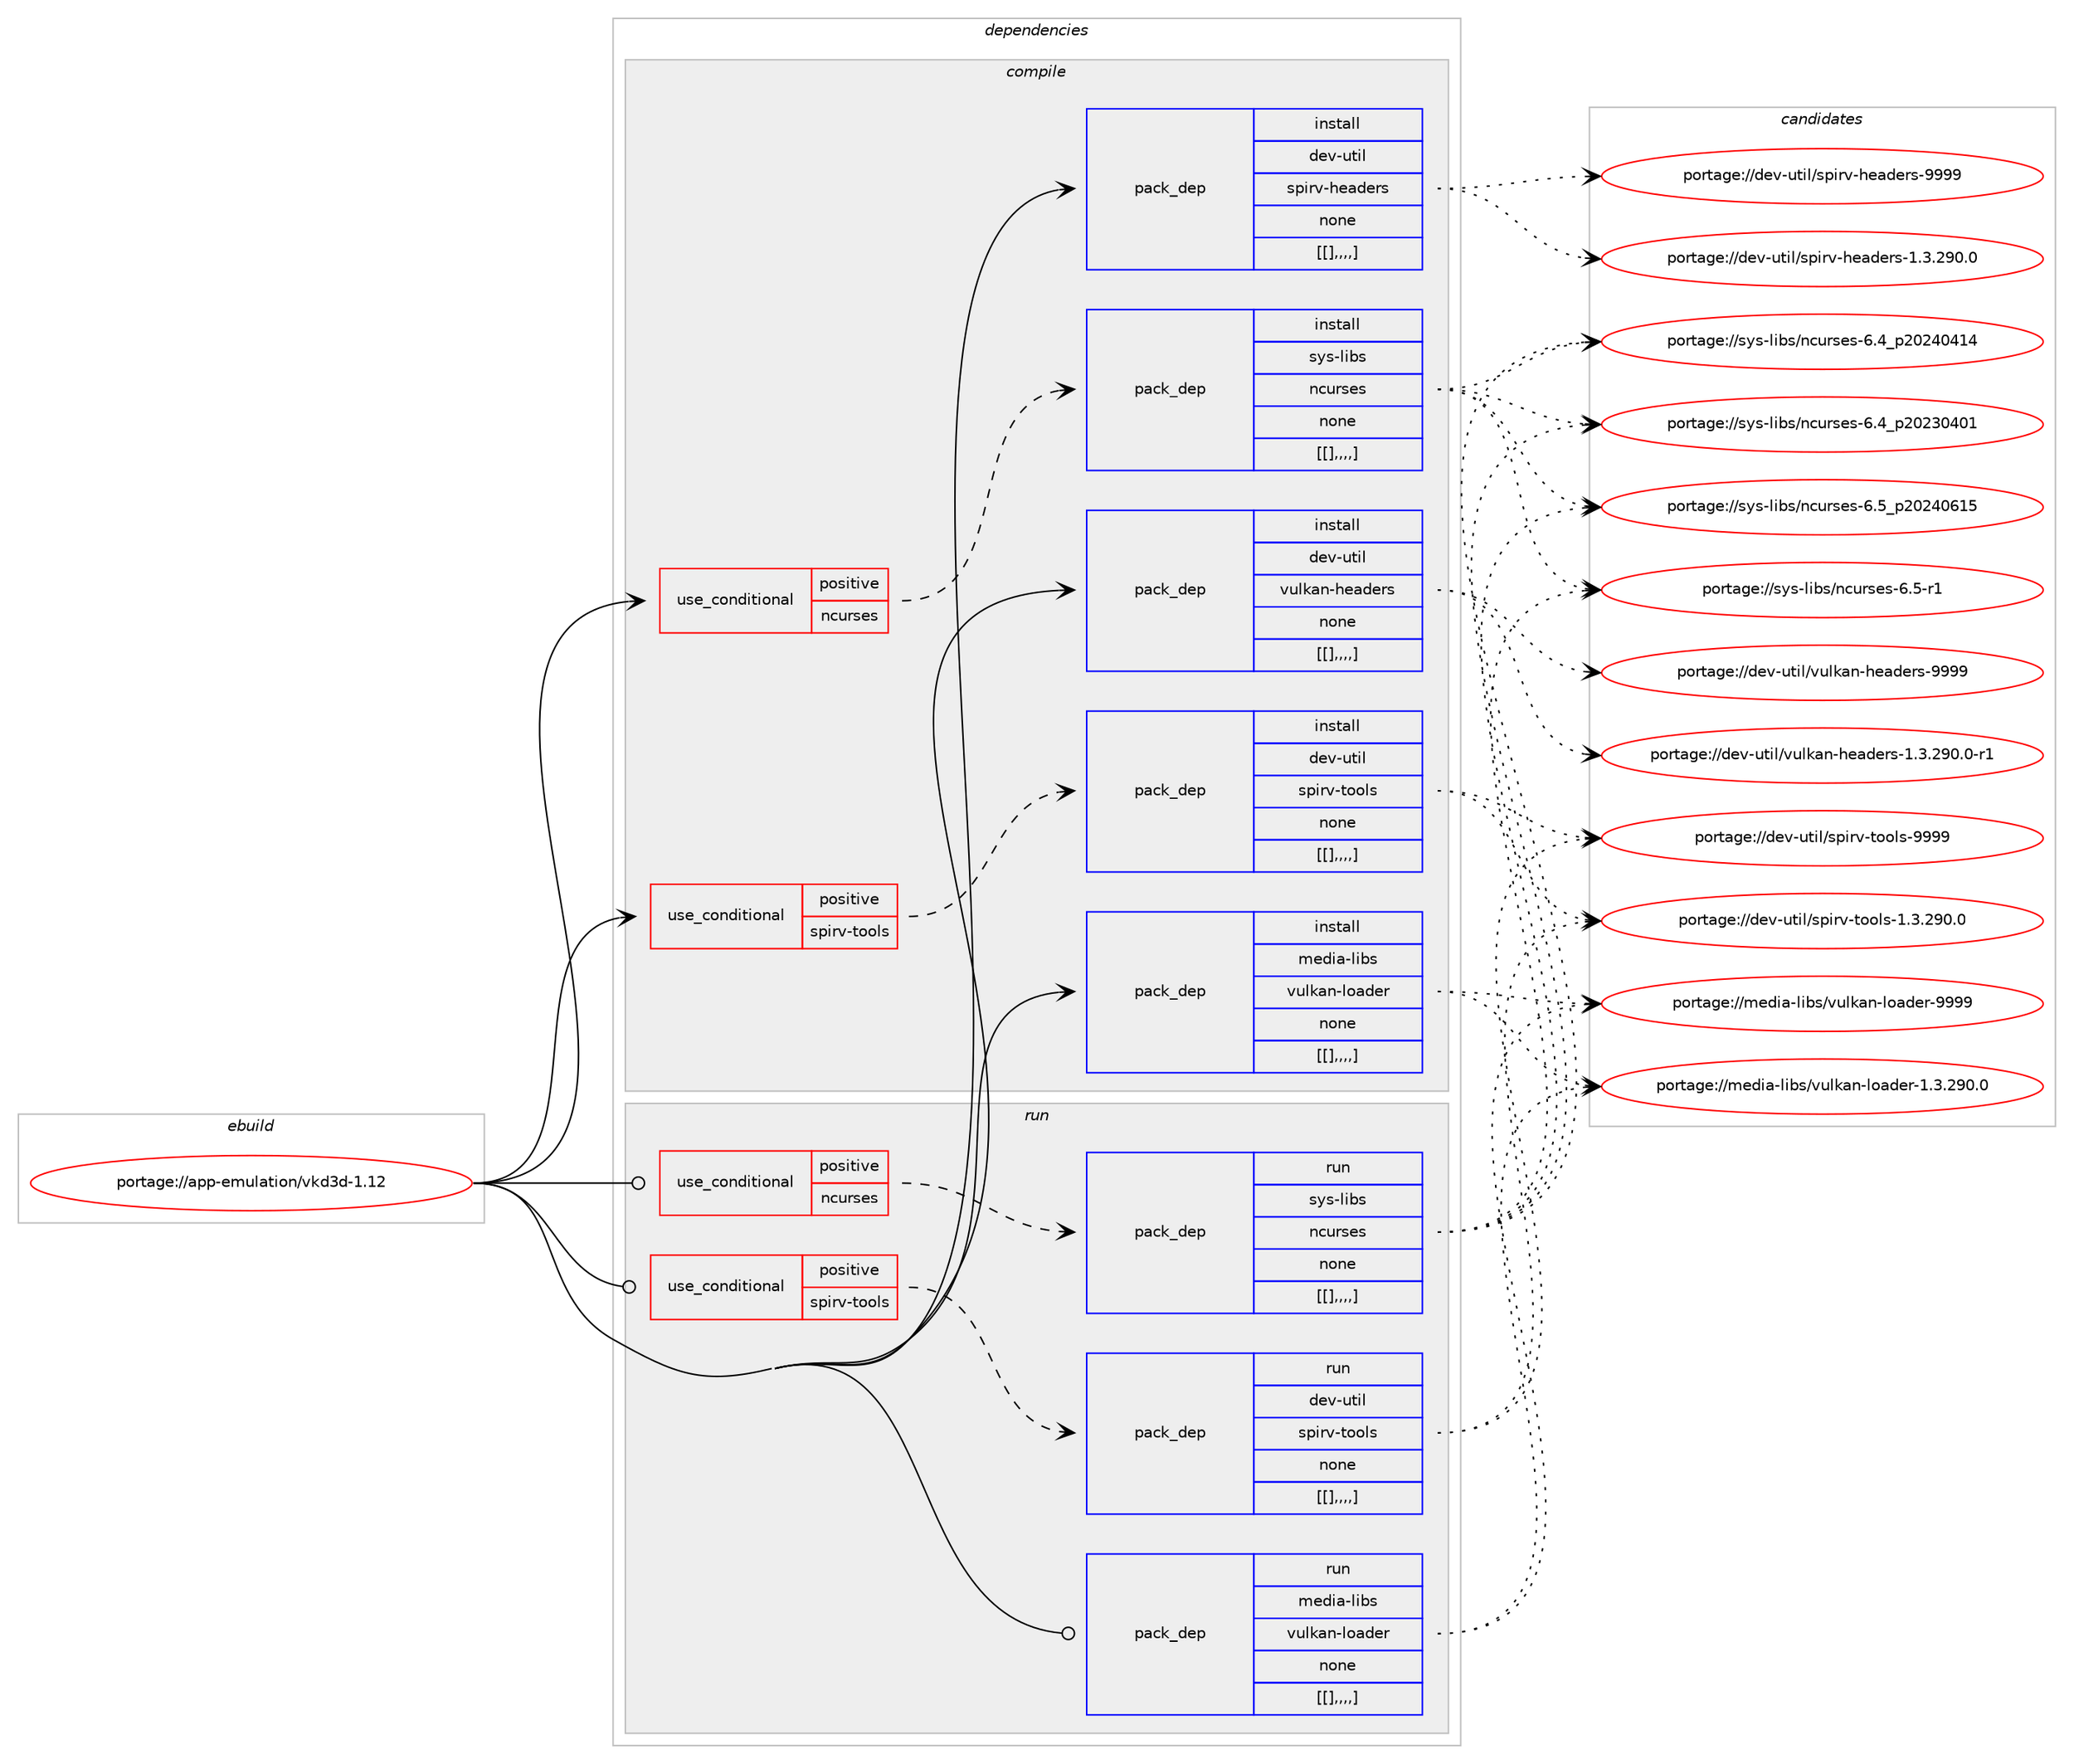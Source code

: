 digraph prolog {

# *************
# Graph options
# *************

newrank=true;
concentrate=true;
compound=true;
graph [rankdir=LR,fontname=Helvetica,fontsize=10,ranksep=1.5];#, ranksep=2.5, nodesep=0.2];
edge  [arrowhead=vee];
node  [fontname=Helvetica,fontsize=10];

# **********
# The ebuild
# **********

subgraph cluster_leftcol {
color=gray;
label=<<i>ebuild</i>>;
id [label="portage://app-emulation/vkd3d-1.12", color=red, width=4, href="../app-emulation/vkd3d-1.12.svg"];
}

# ****************
# The dependencies
# ****************

subgraph cluster_midcol {
color=gray;
label=<<i>dependencies</i>>;
subgraph cluster_compile {
fillcolor="#eeeeee";
style=filled;
label=<<i>compile</i>>;
subgraph cond9572 {
dependency33307 [label=<<TABLE BORDER="0" CELLBORDER="1" CELLSPACING="0" CELLPADDING="4"><TR><TD ROWSPAN="3" CELLPADDING="10">use_conditional</TD></TR><TR><TD>positive</TD></TR><TR><TD>ncurses</TD></TR></TABLE>>, shape=none, color=red];
subgraph pack23391 {
dependency33308 [label=<<TABLE BORDER="0" CELLBORDER="1" CELLSPACING="0" CELLPADDING="4" WIDTH="220"><TR><TD ROWSPAN="6" CELLPADDING="30">pack_dep</TD></TR><TR><TD WIDTH="110">install</TD></TR><TR><TD>sys-libs</TD></TR><TR><TD>ncurses</TD></TR><TR><TD>none</TD></TR><TR><TD>[[],,,,]</TD></TR></TABLE>>, shape=none, color=blue];
}
dependency33307:e -> dependency33308:w [weight=20,style="dashed",arrowhead="vee"];
}
id:e -> dependency33307:w [weight=20,style="solid",arrowhead="vee"];
subgraph cond9573 {
dependency33309 [label=<<TABLE BORDER="0" CELLBORDER="1" CELLSPACING="0" CELLPADDING="4"><TR><TD ROWSPAN="3" CELLPADDING="10">use_conditional</TD></TR><TR><TD>positive</TD></TR><TR><TD>spirv-tools</TD></TR></TABLE>>, shape=none, color=red];
subgraph pack23392 {
dependency33310 [label=<<TABLE BORDER="0" CELLBORDER="1" CELLSPACING="0" CELLPADDING="4" WIDTH="220"><TR><TD ROWSPAN="6" CELLPADDING="30">pack_dep</TD></TR><TR><TD WIDTH="110">install</TD></TR><TR><TD>dev-util</TD></TR><TR><TD>spirv-tools</TD></TR><TR><TD>none</TD></TR><TR><TD>[[],,,,]</TD></TR></TABLE>>, shape=none, color=blue];
}
dependency33309:e -> dependency33310:w [weight=20,style="dashed",arrowhead="vee"];
}
id:e -> dependency33309:w [weight=20,style="solid",arrowhead="vee"];
subgraph pack23393 {
dependency33311 [label=<<TABLE BORDER="0" CELLBORDER="1" CELLSPACING="0" CELLPADDING="4" WIDTH="220"><TR><TD ROWSPAN="6" CELLPADDING="30">pack_dep</TD></TR><TR><TD WIDTH="110">install</TD></TR><TR><TD>dev-util</TD></TR><TR><TD>spirv-headers</TD></TR><TR><TD>none</TD></TR><TR><TD>[[],,,,]</TD></TR></TABLE>>, shape=none, color=blue];
}
id:e -> dependency33311:w [weight=20,style="solid",arrowhead="vee"];
subgraph pack23394 {
dependency33312 [label=<<TABLE BORDER="0" CELLBORDER="1" CELLSPACING="0" CELLPADDING="4" WIDTH="220"><TR><TD ROWSPAN="6" CELLPADDING="30">pack_dep</TD></TR><TR><TD WIDTH="110">install</TD></TR><TR><TD>dev-util</TD></TR><TR><TD>vulkan-headers</TD></TR><TR><TD>none</TD></TR><TR><TD>[[],,,,]</TD></TR></TABLE>>, shape=none, color=blue];
}
id:e -> dependency33312:w [weight=20,style="solid",arrowhead="vee"];
subgraph pack23395 {
dependency33313 [label=<<TABLE BORDER="0" CELLBORDER="1" CELLSPACING="0" CELLPADDING="4" WIDTH="220"><TR><TD ROWSPAN="6" CELLPADDING="30">pack_dep</TD></TR><TR><TD WIDTH="110">install</TD></TR><TR><TD>media-libs</TD></TR><TR><TD>vulkan-loader</TD></TR><TR><TD>none</TD></TR><TR><TD>[[],,,,]</TD></TR></TABLE>>, shape=none, color=blue];
}
id:e -> dependency33313:w [weight=20,style="solid",arrowhead="vee"];
}
subgraph cluster_compileandrun {
fillcolor="#eeeeee";
style=filled;
label=<<i>compile and run</i>>;
}
subgraph cluster_run {
fillcolor="#eeeeee";
style=filled;
label=<<i>run</i>>;
subgraph cond9574 {
dependency33314 [label=<<TABLE BORDER="0" CELLBORDER="1" CELLSPACING="0" CELLPADDING="4"><TR><TD ROWSPAN="3" CELLPADDING="10">use_conditional</TD></TR><TR><TD>positive</TD></TR><TR><TD>ncurses</TD></TR></TABLE>>, shape=none, color=red];
subgraph pack23396 {
dependency33315 [label=<<TABLE BORDER="0" CELLBORDER="1" CELLSPACING="0" CELLPADDING="4" WIDTH="220"><TR><TD ROWSPAN="6" CELLPADDING="30">pack_dep</TD></TR><TR><TD WIDTH="110">run</TD></TR><TR><TD>sys-libs</TD></TR><TR><TD>ncurses</TD></TR><TR><TD>none</TD></TR><TR><TD>[[],,,,]</TD></TR></TABLE>>, shape=none, color=blue];
}
dependency33314:e -> dependency33315:w [weight=20,style="dashed",arrowhead="vee"];
}
id:e -> dependency33314:w [weight=20,style="solid",arrowhead="odot"];
subgraph cond9575 {
dependency33316 [label=<<TABLE BORDER="0" CELLBORDER="1" CELLSPACING="0" CELLPADDING="4"><TR><TD ROWSPAN="3" CELLPADDING="10">use_conditional</TD></TR><TR><TD>positive</TD></TR><TR><TD>spirv-tools</TD></TR></TABLE>>, shape=none, color=red];
subgraph pack23397 {
dependency33317 [label=<<TABLE BORDER="0" CELLBORDER="1" CELLSPACING="0" CELLPADDING="4" WIDTH="220"><TR><TD ROWSPAN="6" CELLPADDING="30">pack_dep</TD></TR><TR><TD WIDTH="110">run</TD></TR><TR><TD>dev-util</TD></TR><TR><TD>spirv-tools</TD></TR><TR><TD>none</TD></TR><TR><TD>[[],,,,]</TD></TR></TABLE>>, shape=none, color=blue];
}
dependency33316:e -> dependency33317:w [weight=20,style="dashed",arrowhead="vee"];
}
id:e -> dependency33316:w [weight=20,style="solid",arrowhead="odot"];
subgraph pack23398 {
dependency33318 [label=<<TABLE BORDER="0" CELLBORDER="1" CELLSPACING="0" CELLPADDING="4" WIDTH="220"><TR><TD ROWSPAN="6" CELLPADDING="30">pack_dep</TD></TR><TR><TD WIDTH="110">run</TD></TR><TR><TD>media-libs</TD></TR><TR><TD>vulkan-loader</TD></TR><TR><TD>none</TD></TR><TR><TD>[[],,,,]</TD></TR></TABLE>>, shape=none, color=blue];
}
id:e -> dependency33318:w [weight=20,style="solid",arrowhead="odot"];
}
}

# **************
# The candidates
# **************

subgraph cluster_choices {
rank=same;
color=gray;
label=<<i>candidates</i>>;

subgraph choice23391 {
color=black;
nodesep=1;
choice1151211154510810598115471109911711411510111545544653951125048505248544953 [label="portage://sys-libs/ncurses-6.5_p20240615", color=red, width=4,href="../sys-libs/ncurses-6.5_p20240615.svg"];
choice11512111545108105981154711099117114115101115455446534511449 [label="portage://sys-libs/ncurses-6.5-r1", color=red, width=4,href="../sys-libs/ncurses-6.5-r1.svg"];
choice1151211154510810598115471109911711411510111545544652951125048505248524952 [label="portage://sys-libs/ncurses-6.4_p20240414", color=red, width=4,href="../sys-libs/ncurses-6.4_p20240414.svg"];
choice1151211154510810598115471109911711411510111545544652951125048505148524849 [label="portage://sys-libs/ncurses-6.4_p20230401", color=red, width=4,href="../sys-libs/ncurses-6.4_p20230401.svg"];
dependency33308:e -> choice1151211154510810598115471109911711411510111545544653951125048505248544953:w [style=dotted,weight="100"];
dependency33308:e -> choice11512111545108105981154711099117114115101115455446534511449:w [style=dotted,weight="100"];
dependency33308:e -> choice1151211154510810598115471109911711411510111545544652951125048505248524952:w [style=dotted,weight="100"];
dependency33308:e -> choice1151211154510810598115471109911711411510111545544652951125048505148524849:w [style=dotted,weight="100"];
}
subgraph choice23392 {
color=black;
nodesep=1;
choice1001011184511711610510847115112105114118451161111111081154557575757 [label="portage://dev-util/spirv-tools-9999", color=red, width=4,href="../dev-util/spirv-tools-9999.svg"];
choice10010111845117116105108471151121051141184511611111110811545494651465057484648 [label="portage://dev-util/spirv-tools-1.3.290.0", color=red, width=4,href="../dev-util/spirv-tools-1.3.290.0.svg"];
dependency33310:e -> choice1001011184511711610510847115112105114118451161111111081154557575757:w [style=dotted,weight="100"];
dependency33310:e -> choice10010111845117116105108471151121051141184511611111110811545494651465057484648:w [style=dotted,weight="100"];
}
subgraph choice23393 {
color=black;
nodesep=1;
choice100101118451171161051084711511210511411845104101971001011141154557575757 [label="portage://dev-util/spirv-headers-9999", color=red, width=4,href="../dev-util/spirv-headers-9999.svg"];
choice1001011184511711610510847115112105114118451041019710010111411545494651465057484648 [label="portage://dev-util/spirv-headers-1.3.290.0", color=red, width=4,href="../dev-util/spirv-headers-1.3.290.0.svg"];
dependency33311:e -> choice100101118451171161051084711511210511411845104101971001011141154557575757:w [style=dotted,weight="100"];
dependency33311:e -> choice1001011184511711610510847115112105114118451041019710010111411545494651465057484648:w [style=dotted,weight="100"];
}
subgraph choice23394 {
color=black;
nodesep=1;
choice10010111845117116105108471181171081079711045104101971001011141154557575757 [label="portage://dev-util/vulkan-headers-9999", color=red, width=4,href="../dev-util/vulkan-headers-9999.svg"];
choice1001011184511711610510847118117108107971104510410197100101114115454946514650574846484511449 [label="portage://dev-util/vulkan-headers-1.3.290.0-r1", color=red, width=4,href="../dev-util/vulkan-headers-1.3.290.0-r1.svg"];
dependency33312:e -> choice10010111845117116105108471181171081079711045104101971001011141154557575757:w [style=dotted,weight="100"];
dependency33312:e -> choice1001011184511711610510847118117108107971104510410197100101114115454946514650574846484511449:w [style=dotted,weight="100"];
}
subgraph choice23395 {
color=black;
nodesep=1;
choice109101100105974510810598115471181171081079711045108111971001011144557575757 [label="portage://media-libs/vulkan-loader-9999", color=red, width=4,href="../media-libs/vulkan-loader-9999.svg"];
choice1091011001059745108105981154711811710810797110451081119710010111445494651465057484648 [label="portage://media-libs/vulkan-loader-1.3.290.0", color=red, width=4,href="../media-libs/vulkan-loader-1.3.290.0.svg"];
dependency33313:e -> choice109101100105974510810598115471181171081079711045108111971001011144557575757:w [style=dotted,weight="100"];
dependency33313:e -> choice1091011001059745108105981154711811710810797110451081119710010111445494651465057484648:w [style=dotted,weight="100"];
}
subgraph choice23396 {
color=black;
nodesep=1;
choice1151211154510810598115471109911711411510111545544653951125048505248544953 [label="portage://sys-libs/ncurses-6.5_p20240615", color=red, width=4,href="../sys-libs/ncurses-6.5_p20240615.svg"];
choice11512111545108105981154711099117114115101115455446534511449 [label="portage://sys-libs/ncurses-6.5-r1", color=red, width=4,href="../sys-libs/ncurses-6.5-r1.svg"];
choice1151211154510810598115471109911711411510111545544652951125048505248524952 [label="portage://sys-libs/ncurses-6.4_p20240414", color=red, width=4,href="../sys-libs/ncurses-6.4_p20240414.svg"];
choice1151211154510810598115471109911711411510111545544652951125048505148524849 [label="portage://sys-libs/ncurses-6.4_p20230401", color=red, width=4,href="../sys-libs/ncurses-6.4_p20230401.svg"];
dependency33315:e -> choice1151211154510810598115471109911711411510111545544653951125048505248544953:w [style=dotted,weight="100"];
dependency33315:e -> choice11512111545108105981154711099117114115101115455446534511449:w [style=dotted,weight="100"];
dependency33315:e -> choice1151211154510810598115471109911711411510111545544652951125048505248524952:w [style=dotted,weight="100"];
dependency33315:e -> choice1151211154510810598115471109911711411510111545544652951125048505148524849:w [style=dotted,weight="100"];
}
subgraph choice23397 {
color=black;
nodesep=1;
choice1001011184511711610510847115112105114118451161111111081154557575757 [label="portage://dev-util/spirv-tools-9999", color=red, width=4,href="../dev-util/spirv-tools-9999.svg"];
choice10010111845117116105108471151121051141184511611111110811545494651465057484648 [label="portage://dev-util/spirv-tools-1.3.290.0", color=red, width=4,href="../dev-util/spirv-tools-1.3.290.0.svg"];
dependency33317:e -> choice1001011184511711610510847115112105114118451161111111081154557575757:w [style=dotted,weight="100"];
dependency33317:e -> choice10010111845117116105108471151121051141184511611111110811545494651465057484648:w [style=dotted,weight="100"];
}
subgraph choice23398 {
color=black;
nodesep=1;
choice109101100105974510810598115471181171081079711045108111971001011144557575757 [label="portage://media-libs/vulkan-loader-9999", color=red, width=4,href="../media-libs/vulkan-loader-9999.svg"];
choice1091011001059745108105981154711811710810797110451081119710010111445494651465057484648 [label="portage://media-libs/vulkan-loader-1.3.290.0", color=red, width=4,href="../media-libs/vulkan-loader-1.3.290.0.svg"];
dependency33318:e -> choice109101100105974510810598115471181171081079711045108111971001011144557575757:w [style=dotted,weight="100"];
dependency33318:e -> choice1091011001059745108105981154711811710810797110451081119710010111445494651465057484648:w [style=dotted,weight="100"];
}
}

}
